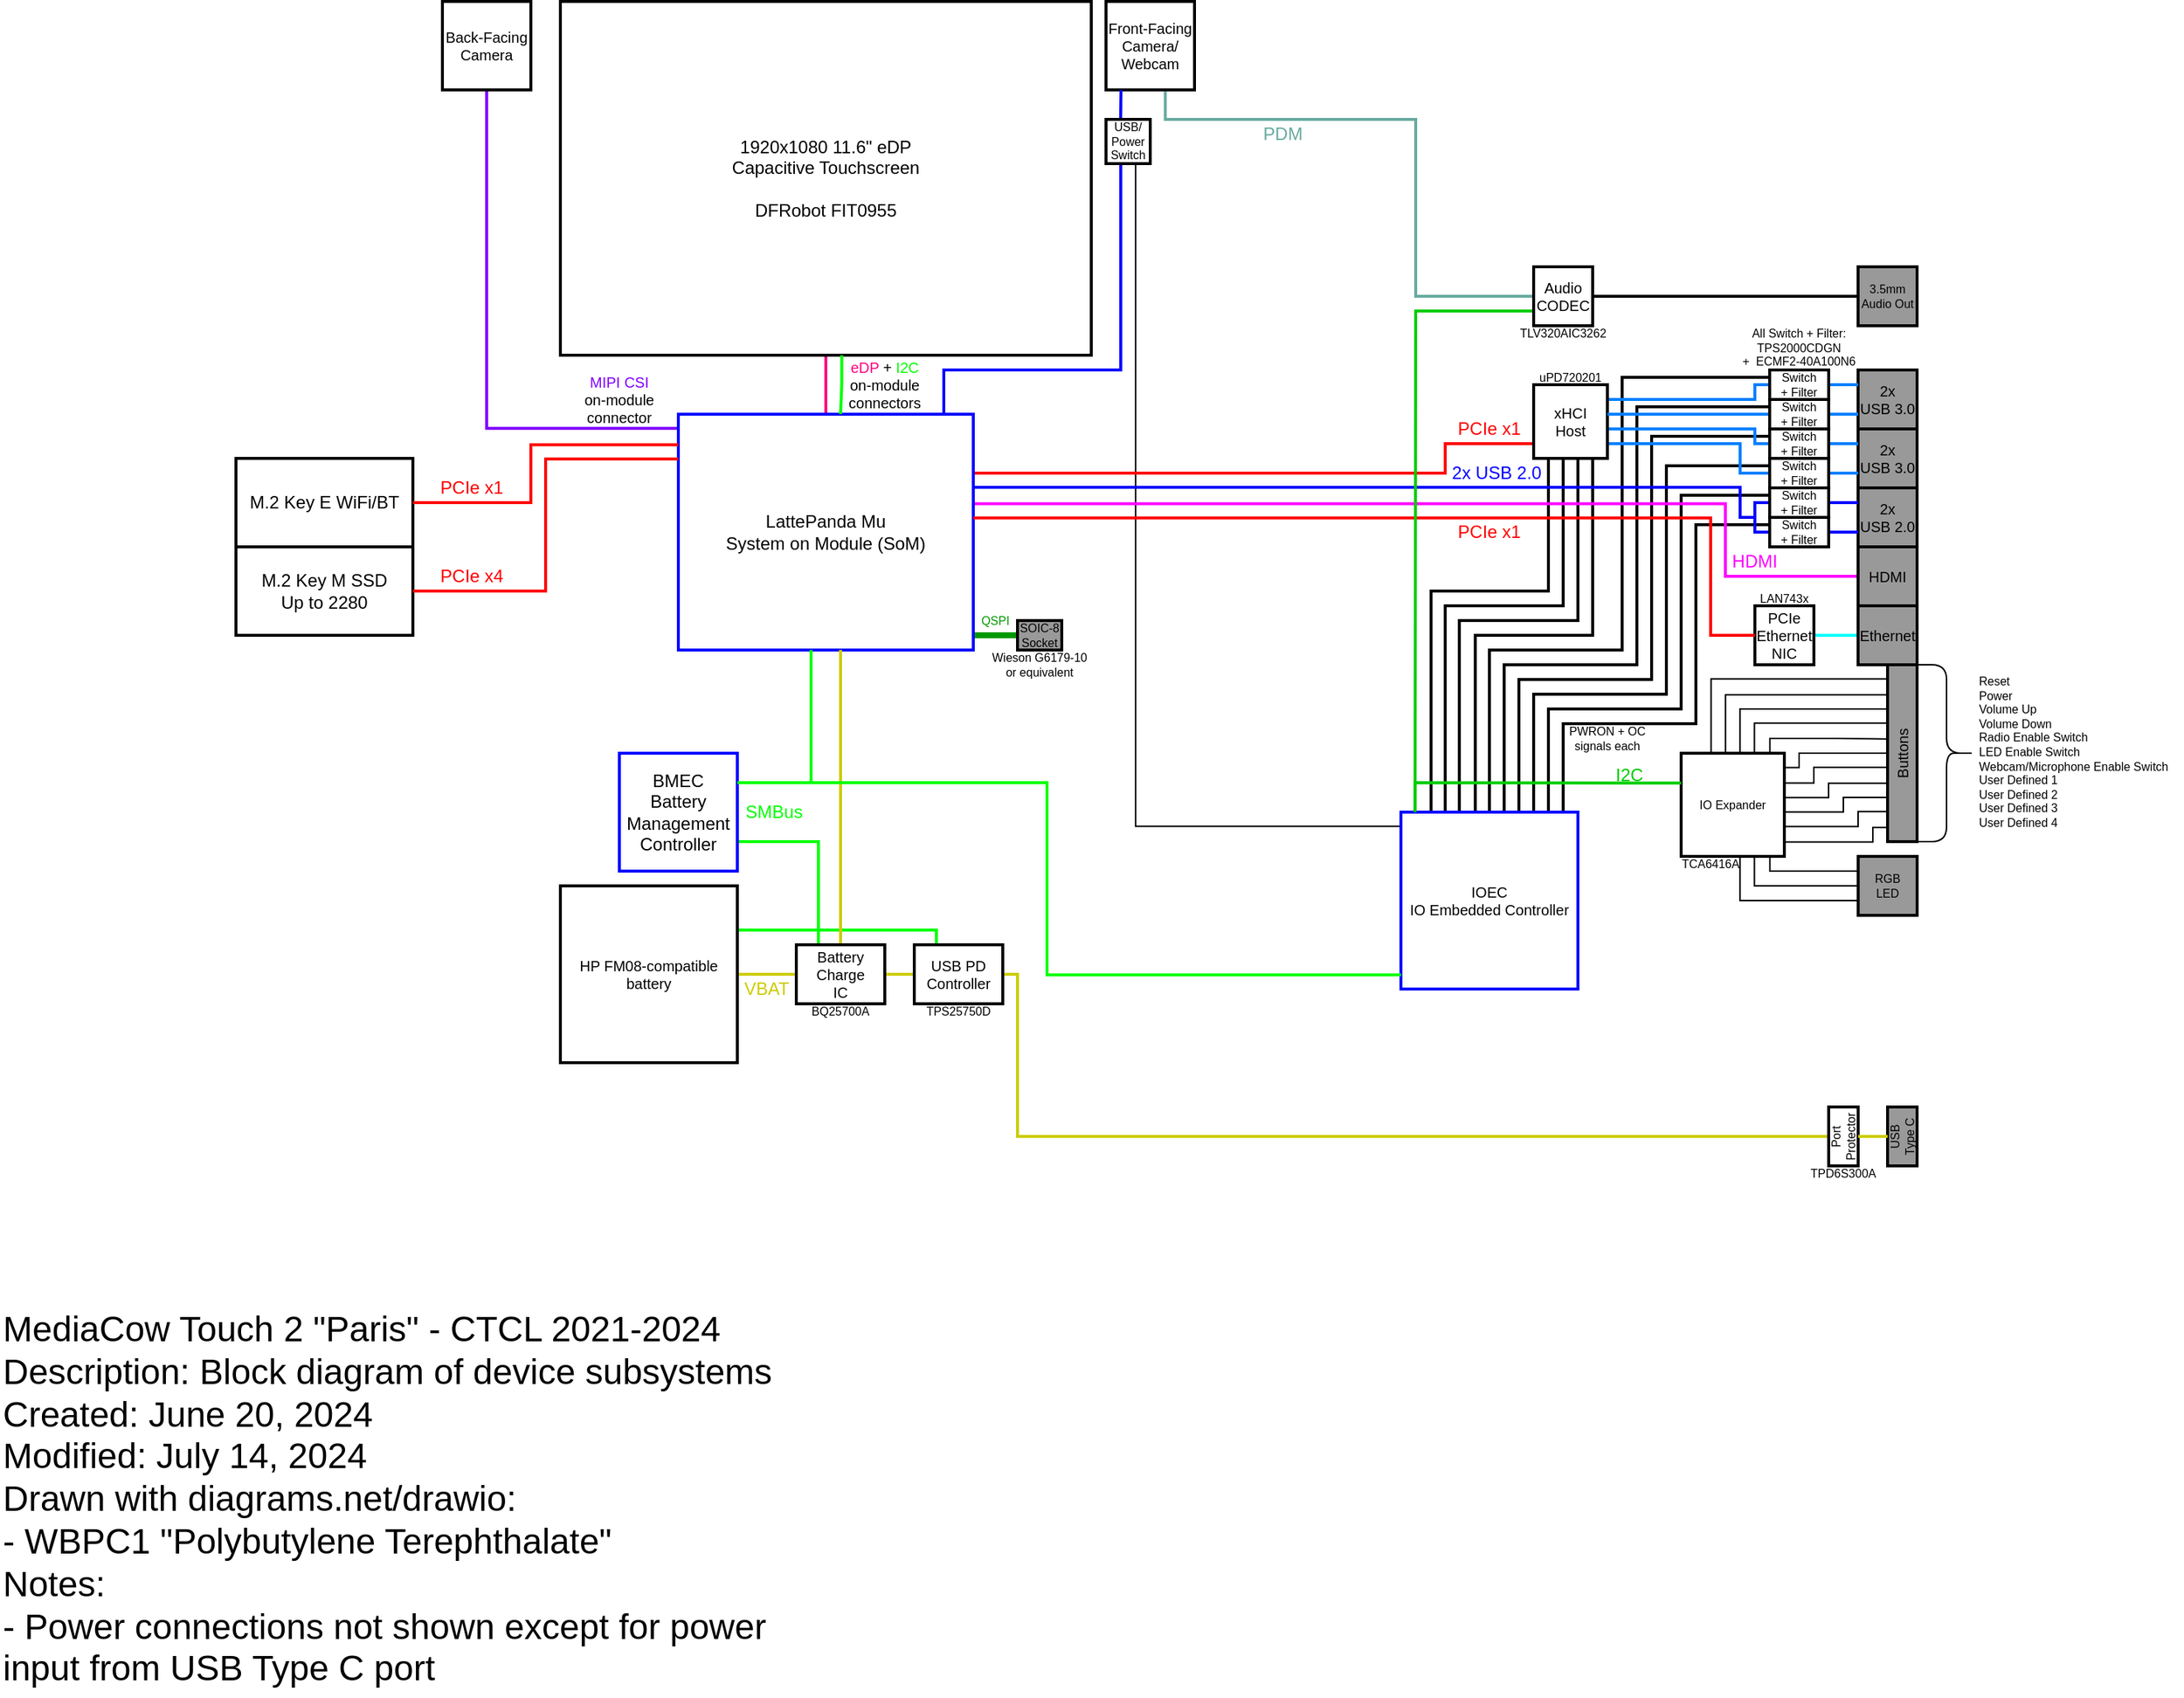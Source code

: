 <mxfile version="24.6.4" type="device">
  <diagram name="Page-1" id="_52FcOgEGnPiSp6zgUy1">
    <mxGraphModel dx="2049" dy="1203" grid="1" gridSize="10" guides="1" tooltips="1" connect="1" arrows="0" fold="1" page="1" pageScale="1" pageWidth="1654" pageHeight="1169" math="0" shadow="0">
      <root>
        <mxCell id="0" />
        <mxCell id="1" parent="0" />
        <mxCell id="O0YiqjrHrUcpqaL-87mg-68" style="edgeStyle=orthogonalEdgeStyle;rounded=0;orthogonalLoop=1;jettySize=auto;html=1;exitX=0.67;exitY=1;exitDx=0;exitDy=0;entryX=0;entryY=0.08;entryDx=0;entryDy=0;entryPerimeter=0;strokeWidth=1;endArrow=none;endFill=0;exitPerimeter=0;" parent="1" source="qCC53J8WeRlyu8_lVZd8-123" target="qCC53J8WeRlyu8_lVZd8-1" edge="1">
          <mxGeometry relative="1" as="geometry">
            <mxPoint x="880" y="530" as="targetPoint" />
            <Array as="points">
              <mxPoint x="770" y="570" />
            </Array>
          </mxGeometry>
        </mxCell>
        <mxCell id="qCC53J8WeRlyu8_lVZd8-100" style="edgeStyle=orthogonalEdgeStyle;rounded=0;orthogonalLoop=1;jettySize=auto;html=1;exitX=0;exitY=0.5;exitDx=0;exitDy=0;exitPerimeter=0;entryX=1;entryY=0.94;entryDx=0;entryDy=0;entryPerimeter=0;strokeColor=#009900;fontColor=#5AA9E6;fillColor=#FFE45E;strokeWidth=4;endArrow=none;endFill=0;" parent="1" source="qCC53J8WeRlyu8_lVZd8-98" target="ZBqfu0O2WaxuwT3IXtq2-2" edge="1">
          <mxGeometry relative="1" as="geometry" />
        </mxCell>
        <mxCell id="qCC53J8WeRlyu8_lVZd8-50" style="edgeStyle=orthogonalEdgeStyle;rounded=0;orthogonalLoop=1;jettySize=auto;html=1;exitX=0.42;exitY=0;exitDx=0;exitDy=0;exitPerimeter=0;strokeWidth=2;endArrow=none;endFill=0;entryX=0.8;entryY=1;entryDx=0;entryDy=0;entryPerimeter=0;" parent="1" source="qCC53J8WeRlyu8_lVZd8-1" target="nyTxFrwXQeLfpjwzNf0D-9" edge="1">
          <mxGeometry relative="1" as="geometry">
            <Array as="points">
              <mxPoint x="1000" y="440" />
              <mxPoint x="1080" y="440" />
            </Array>
            <mxPoint x="1060" y="340" as="targetPoint" />
          </mxGeometry>
        </mxCell>
        <mxCell id="qCC53J8WeRlyu8_lVZd8-51" style="edgeStyle=orthogonalEdgeStyle;rounded=0;orthogonalLoop=1;jettySize=auto;html=1;entryX=0.33;entryY=0;entryDx=0;entryDy=0;entryPerimeter=0;strokeWidth=2;endArrow=none;endFill=0;exitX=0.6;exitY=1;exitDx=0;exitDy=0;exitPerimeter=0;" parent="1" source="nyTxFrwXQeLfpjwzNf0D-9" target="qCC53J8WeRlyu8_lVZd8-1" edge="1">
          <mxGeometry relative="1" as="geometry">
            <Array as="points">
              <mxPoint x="1070" y="430" />
              <mxPoint x="990" y="430" />
            </Array>
            <mxPoint x="1030" y="340" as="sourcePoint" />
          </mxGeometry>
        </mxCell>
        <mxCell id="qCC53J8WeRlyu8_lVZd8-52" style="edgeStyle=orthogonalEdgeStyle;rounded=0;orthogonalLoop=1;jettySize=auto;html=1;exitX=0.25;exitY=0;exitDx=0;exitDy=0;exitPerimeter=0;strokeWidth=2;endArrow=none;endFill=0;entryX=0.4;entryY=1;entryDx=0;entryDy=0;entryPerimeter=0;" parent="1" source="qCC53J8WeRlyu8_lVZd8-1" target="nyTxFrwXQeLfpjwzNf0D-9" edge="1">
          <mxGeometry relative="1" as="geometry">
            <Array as="points">
              <mxPoint x="980" y="420" />
              <mxPoint x="1060" y="420" />
            </Array>
            <mxPoint x="1010" y="340" as="targetPoint" />
          </mxGeometry>
        </mxCell>
        <mxCell id="qCC53J8WeRlyu8_lVZd8-53" style="edgeStyle=orthogonalEdgeStyle;rounded=0;orthogonalLoop=1;jettySize=auto;html=1;entryX=0.17;entryY=0;entryDx=0;entryDy=0;entryPerimeter=0;strokeWidth=2;endArrow=none;endFill=0;exitX=0.2;exitY=1;exitDx=0;exitDy=0;exitPerimeter=0;" parent="1" source="nyTxFrwXQeLfpjwzNf0D-9" target="qCC53J8WeRlyu8_lVZd8-1" edge="1">
          <mxGeometry relative="1" as="geometry">
            <Array as="points">
              <mxPoint x="1050" y="410" />
              <mxPoint x="970" y="410" />
            </Array>
            <mxPoint x="980" y="340" as="sourcePoint" />
          </mxGeometry>
        </mxCell>
        <mxCell id="qCC53J8WeRlyu8_lVZd8-33" style="edgeStyle=orthogonalEdgeStyle;rounded=0;orthogonalLoop=1;jettySize=auto;html=1;exitX=0;exitY=0.25;exitDx=0;exitDy=0;entryX=0.5;entryY=0;entryDx=0;entryDy=0;entryPerimeter=0;strokeWidth=2;endArrow=none;endFill=0;" parent="1" source="qCC53J8WeRlyu8_lVZd8-13" target="qCC53J8WeRlyu8_lVZd8-1" edge="1">
          <mxGeometry relative="1" as="geometry">
            <mxPoint x="1080" y="490" as="targetPoint" />
            <Array as="points">
              <mxPoint x="1100" y="265" />
              <mxPoint x="1100" y="450" />
              <mxPoint x="1010" y="450" />
            </Array>
          </mxGeometry>
        </mxCell>
        <mxCell id="qCC53J8WeRlyu8_lVZd8-44" style="edgeStyle=orthogonalEdgeStyle;rounded=0;orthogonalLoop=1;jettySize=auto;html=1;exitX=0;exitY=0.25;exitDx=0;exitDy=0;entryX=0.58;entryY=0;entryDx=0;entryDy=0;entryPerimeter=0;strokeWidth=2;endArrow=none;endFill=0;" parent="1" source="qCC53J8WeRlyu8_lVZd8-65" target="qCC53J8WeRlyu8_lVZd8-1" edge="1">
          <mxGeometry relative="1" as="geometry">
            <mxPoint x="1190.03" y="285" as="sourcePoint" />
            <Array as="points">
              <mxPoint x="1110" y="285" />
              <mxPoint x="1110" y="460" />
              <mxPoint x="1020" y="460" />
              <mxPoint x="1020" y="560" />
            </Array>
          </mxGeometry>
        </mxCell>
        <mxCell id="qCC53J8WeRlyu8_lVZd8-45" style="edgeStyle=orthogonalEdgeStyle;rounded=0;orthogonalLoop=1;jettySize=auto;html=1;exitX=0;exitY=0.25;exitDx=0;exitDy=0;entryX=0.67;entryY=0;entryDx=0;entryDy=0;entryPerimeter=0;strokeWidth=2;endArrow=none;endFill=0;" parent="1" source="qCC53J8WeRlyu8_lVZd8-66" target="qCC53J8WeRlyu8_lVZd8-1" edge="1">
          <mxGeometry relative="1" as="geometry">
            <mxPoint x="1190.03" y="305" as="sourcePoint" />
            <Array as="points">
              <mxPoint x="1120" y="305" />
              <mxPoint x="1120" y="470" />
              <mxPoint x="1030" y="470" />
              <mxPoint x="1030" y="560" />
            </Array>
          </mxGeometry>
        </mxCell>
        <mxCell id="qCC53J8WeRlyu8_lVZd8-46" style="edgeStyle=orthogonalEdgeStyle;rounded=0;orthogonalLoop=1;jettySize=auto;html=1;exitX=0;exitY=0.25;exitDx=0;exitDy=0;strokeWidth=2;endArrow=none;endFill=0;entryX=0.75;entryY=0;entryDx=0;entryDy=0;entryPerimeter=0;" parent="1" source="qCC53J8WeRlyu8_lVZd8-67" target="qCC53J8WeRlyu8_lVZd8-1" edge="1">
          <mxGeometry relative="1" as="geometry">
            <mxPoint x="1190.03" y="325" as="sourcePoint" />
            <mxPoint x="1030" y="560" as="targetPoint" />
            <Array as="points">
              <mxPoint x="1130" y="325" />
              <mxPoint x="1130" y="480" />
              <mxPoint x="1040" y="480" />
            </Array>
          </mxGeometry>
        </mxCell>
        <mxCell id="qCC53J8WeRlyu8_lVZd8-47" style="edgeStyle=orthogonalEdgeStyle;rounded=0;orthogonalLoop=1;jettySize=auto;html=1;exitX=0;exitY=0.25;exitDx=0;exitDy=0;entryX=0.83;entryY=0;entryDx=0;entryDy=0;entryPerimeter=0;strokeWidth=2;endArrow=none;endFill=0;" parent="1" source="qCC53J8WeRlyu8_lVZd8-68" target="qCC53J8WeRlyu8_lVZd8-1" edge="1">
          <mxGeometry relative="1" as="geometry">
            <mxPoint x="1190.03" y="345" as="sourcePoint" />
            <Array as="points">
              <mxPoint x="1140" y="345" />
              <mxPoint x="1140" y="490" />
              <mxPoint x="1050" y="490" />
              <mxPoint x="1050" y="560" />
            </Array>
          </mxGeometry>
        </mxCell>
        <mxCell id="qCC53J8WeRlyu8_lVZd8-48" style="edgeStyle=orthogonalEdgeStyle;rounded=0;orthogonalLoop=1;jettySize=auto;html=1;exitX=0;exitY=0.25;exitDx=0;exitDy=0;entryX=0.92;entryY=0;entryDx=0;entryDy=0;entryPerimeter=0;strokeWidth=2;endArrow=none;endFill=0;" parent="1" source="qCC53J8WeRlyu8_lVZd8-69" target="qCC53J8WeRlyu8_lVZd8-1" edge="1">
          <mxGeometry relative="1" as="geometry">
            <mxPoint x="1190.03" y="365" as="sourcePoint" />
            <Array as="points">
              <mxPoint x="1150" y="365" />
              <mxPoint x="1150" y="500" />
              <mxPoint x="1060" y="500" />
              <mxPoint x="1060" y="560" />
            </Array>
          </mxGeometry>
        </mxCell>
        <mxCell id="nyTxFrwXQeLfpjwzNf0D-2" style="edgeStyle=orthogonalEdgeStyle;rounded=0;orthogonalLoop=1;jettySize=auto;html=1;exitX=0.5;exitY=0;exitDx=0;exitDy=0;strokeWidth=2;endArrow=none;endFill=0;exitPerimeter=0;strokeColor=#FF0080;" parent="1" source="ZBqfu0O2WaxuwT3IXtq2-2" target="ZBqfu0O2WaxuwT3IXtq2-3" edge="1">
          <mxGeometry relative="1" as="geometry" />
        </mxCell>
        <mxCell id="nyTxFrwXQeLfpjwzNf0D-21" style="edgeStyle=orthogonalEdgeStyle;rounded=0;orthogonalLoop=1;jettySize=auto;html=1;exitX=1;exitY=0.25;exitDx=0;exitDy=0;exitPerimeter=0;entryX=0;entryY=0.8;entryDx=0;entryDy=0;strokeWidth=2;endArrow=none;endFill=0;strokeColor=#FF0000;entryPerimeter=0;" parent="1" source="ZBqfu0O2WaxuwT3IXtq2-2" target="nyTxFrwXQeLfpjwzNf0D-9" edge="1">
          <mxGeometry relative="1" as="geometry">
            <Array as="points">
              <mxPoint x="980" y="330" />
              <mxPoint x="980" y="310" />
            </Array>
          </mxGeometry>
        </mxCell>
        <mxCell id="nyTxFrwXQeLfpjwzNf0D-22" style="edgeStyle=orthogonalEdgeStyle;rounded=0;orthogonalLoop=1;jettySize=auto;html=1;exitX=1;exitY=0.31;exitDx=0;exitDy=0;exitPerimeter=0;strokeWidth=2;endArrow=none;endFill=0;strokeColor=#0000FF;" parent="1" source="ZBqfu0O2WaxuwT3IXtq2-2" edge="1">
          <mxGeometry relative="1" as="geometry">
            <mxPoint x="1190" y="360" as="targetPoint" />
            <Array as="points">
              <mxPoint x="1180" y="340" />
              <mxPoint x="1180" y="360" />
            </Array>
          </mxGeometry>
        </mxCell>
        <mxCell id="nyTxFrwXQeLfpjwzNf0D-23" style="edgeStyle=orthogonalEdgeStyle;rounded=0;orthogonalLoop=1;jettySize=auto;html=1;strokeWidth=2;endArrow=none;endFill=0;entryX=0;entryY=0.5;entryDx=0;entryDy=0;strokeColor=#FF00FF;exitX=1;exitY=0.38;exitDx=0;exitDy=0;exitPerimeter=0;" parent="1" source="ZBqfu0O2WaxuwT3IXtq2-2" target="nyTxFrwXQeLfpjwzNf0D-5" edge="1">
          <mxGeometry relative="1" as="geometry">
            <Array as="points">
              <mxPoint x="1170" y="351" />
              <mxPoint x="1170" y="400" />
            </Array>
            <mxPoint x="670" y="350" as="sourcePoint" />
            <mxPoint x="1080" y="390" as="targetPoint" />
          </mxGeometry>
        </mxCell>
        <mxCell id="nyTxFrwXQeLfpjwzNf0D-36" style="edgeStyle=orthogonalEdgeStyle;rounded=0;orthogonalLoop=1;jettySize=auto;html=1;exitX=0;exitY=0.06;exitDx=0;exitDy=0;exitPerimeter=0;entryX=0.5;entryY=1;entryDx=0;entryDy=0;endArrow=none;endFill=0;strokeWidth=2;strokeColor=#7F00FF;" parent="1" source="ZBqfu0O2WaxuwT3IXtq2-2" target="nyTxFrwXQeLfpjwzNf0D-34" edge="1">
          <mxGeometry relative="1" as="geometry" />
        </mxCell>
        <mxCell id="qCC53J8WeRlyu8_lVZd8-3" style="edgeStyle=orthogonalEdgeStyle;rounded=0;orthogonalLoop=1;jettySize=auto;html=1;exitX=0.9;exitY=0;exitDx=0;exitDy=0;exitPerimeter=0;entryX=0.33;entryY=1;entryDx=0;entryDy=0;strokeWidth=2;endArrow=none;endFill=0;entryPerimeter=0;strokeColor=#0000FF;" parent="1" source="ZBqfu0O2WaxuwT3IXtq2-2" target="qCC53J8WeRlyu8_lVZd8-123" edge="1">
          <mxGeometry relative="1" as="geometry">
            <Array as="points">
              <mxPoint x="640" y="260" />
              <mxPoint x="760" y="260" />
              <mxPoint x="760" y="120" />
            </Array>
          </mxGeometry>
        </mxCell>
        <mxCell id="ZBqfu0O2WaxuwT3IXtq2-2" value="LattePanda Mu&lt;br&gt;System on Module (SoM)" style="rounded=0;whiteSpace=wrap;html=1;strokeWidth=2;points=[[0,0.06,0,0,0],[0,0.13,0,0,0],[0,0.19,0,0,0],[0,0.25,0,0,0],[0,0.31,0,0,0],[0,0.38,0,0,0],[0,0.44,0,0,0],[0,0.5,0,0,0],[0,0.56,0,0,0],[0,0.63,0,0,0],[0,0.69,0,0,0],[0,0.75,0,0,0],[0,0.81,0,0,0],[0,0.88,0,0,0],[0,0.94,0,0,0],[0.05,0,0,0,0],[0.05,1,0,0,0],[0.1,0,0,0,0],[0.1,1,0,0,0],[0.15,0,0,0,0],[0.15,1,0,0,0],[0.2,0,0,0,0],[0.2,1,0,0,0],[0.25,0,0,0,0],[0.25,1,0,0,0],[0.3,0,0,0,0],[0.3,1,0,0,0],[0.35,0,0,0,0],[0.35,1,0,0,0],[0.4,0,0,0,0],[0.4,1,0,0,0],[0.45,0,0,0,0],[0.45,1,0,0,0],[0.5,0,0,0,0],[0.5,1,0,0,0],[0.55,0,0,0,0],[0.55,1,0,0,0],[0.6,0,0,0,0],[0.6,1,0,0,0],[0.65,0,0,0,0],[0.65,1,0,0,0],[0.7,0,0,0,0],[0.7,1,0,0,0],[0.75,0,0,0,0],[0.75,1,0,0,0],[0.8,0,0,0,0],[0.8,1,0,0,0],[0.85,0,0,0,0],[0.85,1,0,0,0],[0.9,0,0,0,0],[0.9,1,0,0,0],[0.95,0,0,0,0],[0.95,1,0,0,0],[1,0.06,0,0,0],[1,0.13,0,0,0],[1,0.19,0,0,0],[1,0.25,0,0,0],[1,0.31,0,0,0],[1,0.38,0,0,0],[1,0.44,0,0,0],[1,0.5,0,0,0],[1,0.56,0,0,0],[1,0.63,0,0,0],[1,0.69,0,0,0],[1,0.75,0,0,0],[1,0.81,0,0,0],[1,0.88,0,0,0],[1,0.94,0,0,0]];strokeColor=#0000FF;" parent="1" vertex="1">
          <mxGeometry x="460" y="290" width="200" height="160" as="geometry" />
        </mxCell>
        <mxCell id="ZBqfu0O2WaxuwT3IXtq2-3" value="1920x1080 11.6&quot; eDP &lt;br&gt;Capacitive Touchscreen&lt;br&gt;&lt;br&gt;DFRobot&amp;nbsp;FIT0955" style="rounded=0;whiteSpace=wrap;html=1;align=center;verticalAlign=middle;fontFamily=Helvetica;fontSize=12;strokeWidth=2;points=[[0,0.04,0,0,0],[0,0.08,0,0,0],[0,0.13,0,0,0],[0,0.17,0,0,0],[0,0.21,0,0,0],[0,0.25,0,0,0],[0,0.29,0,0,0],[0,0.33,0,0,0],[0,0.38,0,0,0],[0,0.42,0,0,0],[0,0.46,0,0,0],[0,0.5,0,0,0],[0,0.54,0,0,0],[0,0.58,0,0,0],[0,0.63,0,0,0],[0,0.67,0,0,0],[0,0.71,0,0,0],[0,0.75,0,0,0],[0,0.79,0,0,0],[0,0.83,0,0,0],[0,0.88,0,0,0],[0,0.92,0,0,0],[0,0.96,0,0,0],[0.03,0,0,0,0],[0.03,1,0,0,0],[0.06,0,0,0,0],[0.06,1,0,0,0],[0.08,0,0,0,0],[0.08,1,0,0,0],[0.11,0,0,0,0],[0.11,1,0,0,0],[0.14,0,0,0,0],[0.14,1,0,0,0],[0.17,0,0,0,0],[0.17,1,0,0,0],[0.19,0,0,0,0],[0.19,1,0,0,0],[0.22,0,0,0,0],[0.22,1,0,0,0],[0.25,0,0,0,0],[0.25,1,0,0,0],[0.28,0,0,0,0],[0.28,1,0,0,0],[0.31,0,0,0,0],[0.31,1,0,0,0],[0.33,0,0,0,0],[0.33,1,0,0,0],[0.36,0,0,0,0],[0.36,1,0,0,0],[0.39,0,0,0,0],[0.39,1,0,0,0],[0.42,0,0,0,0],[0.42,1,0,0,0],[0.44,0,0,0,0],[0.44,1,0,0,0],[0.47,0,0,0,0],[0.47,1,0,0,0],[0.5,0,0,0,0],[0.5,1,0,0,0],[0.53,0,0,0,0],[0.53,1,0,0,0],[0.56,0,0,0,0],[0.56,1,0,0,0],[0.58,0,0,0,0],[0.58,1,0,0,0],[0.61,0,0,0,0],[0.61,1,0,0,0],[0.64,0,0,0,0],[0.64,1,0,0,0],[0.67,0,0,0,0],[0.67,1,0,0,0],[0.69,0,0,0,0],[0.69,1,0,0,0],[0.72,0,0,0,0],[0.72,1,0,0,0],[0.75,0,0,0,0],[0.75,1,0,0,0],[0.78,0,0,0,0],[0.78,1,0,0,0],[0.81,0,0,0,0],[0.81,1,0,0,0],[0.83,0,0,0,0],[0.83,1,0,0,0],[0.86,0,0,0,0],[0.86,1,0,0,0],[0.89,0,0,0,0],[0.89,1,0,0,0],[0.92,0,0,0,0],[0.92,1,0,0,0],[0.94,0,0,0,0],[0.94,1,0,0,0],[0.97,0,0,0,0],[0.97,1,0,0,0],[1,0.04,0,0,0],[1,0.08,0,0,0],[1,0.13,0,0,0],[1,0.17,0,0,0],[1,0.21,0,0,0],[1,0.25,0,0,0],[1,0.29,0,0,0],[1,0.33,0,0,0],[1,0.38,0,0,0],[1,0.42,0,0,0],[1,0.46,0,0,0],[1,0.5,0,0,0],[1,0.54,0,0,0],[1,0.58,0,0,0],[1,0.63,0,0,0],[1,0.67,0,0,0],[1,0.71,0,0,0],[1,0.75,0,0,0],[1,0.79,0,0,0],[1,0.83,0,0,0],[1,0.88,0,0,0],[1,0.92,0,0,0],[1,0.96,0,0,0]];" parent="1" vertex="1">
          <mxGeometry x="380" y="10" width="360" height="240" as="geometry" />
        </mxCell>
        <mxCell id="nyTxFrwXQeLfpjwzNf0D-1" value="MediaCow Touch 2 &quot;Paris&quot; - CTCL 2021-2024&lt;br style=&quot;font-size: 24px;&quot;&gt;Description: Block diagram of device subsystems&lt;br style=&quot;font-size: 24px;&quot;&gt;&lt;div style=&quot;font-size: 24px;&quot;&gt;Created: June 20, 2024&lt;/div&gt;&lt;div style=&quot;font-size: 24px;&quot;&gt;Modified: July 14, 2024&lt;br&gt;Drawn with diagrams.net/drawio:&lt;/div&gt;&lt;div style=&quot;font-size: 24px;&quot;&gt;- WBPC1 &quot;Polybutylene Terephthalate&quot;&lt;/div&gt;&lt;div style=&quot;font-size: 24px;&quot;&gt;Notes:&lt;br&gt;- Power connections not shown except for power input from USB Type C port&lt;/div&gt;" style="text;html=1;align=left;verticalAlign=top;whiteSpace=wrap;rounded=0;fontSize=24;" parent="1" vertex="1">
          <mxGeometry y="890" width="563.57" height="270" as="geometry" />
        </mxCell>
        <mxCell id="nyTxFrwXQeLfpjwzNf0D-3" value="&lt;font color=&quot;#ff0080&quot;&gt;eDP&lt;/font&gt; + &lt;font color=&quot;#00ff00&quot;&gt;I2C&lt;/font&gt;&lt;br style=&quot;font-size: 10px;&quot;&gt;on-module &lt;br&gt;connectors" style="text;html=1;align=center;verticalAlign=middle;whiteSpace=wrap;rounded=0;fontSize=10;" parent="1" vertex="1">
          <mxGeometry x="570" y="250" width="60" height="40" as="geometry" />
        </mxCell>
        <mxCell id="nyTxFrwXQeLfpjwzNf0D-13" style="edgeStyle=orthogonalEdgeStyle;rounded=0;orthogonalLoop=1;jettySize=auto;html=1;exitX=1;exitY=0.5;exitDx=0;exitDy=0;strokeWidth=2;endArrow=none;endFill=0;strokeColor=#00FFFF;" parent="1" source="nyTxFrwXQeLfpjwzNf0D-4" target="nyTxFrwXQeLfpjwzNf0D-12" edge="1">
          <mxGeometry relative="1" as="geometry" />
        </mxCell>
        <mxCell id="nyTxFrwXQeLfpjwzNf0D-4" value="PCIe&lt;div style=&quot;font-size: 10px;&quot;&gt;Ethernet&lt;/div&gt;&lt;div style=&quot;font-size: 10px;&quot;&gt;NIC&lt;/div&gt;" style="rounded=0;whiteSpace=wrap;html=1;strokeWidth=2;fontSize=10;" parent="1" vertex="1">
          <mxGeometry x="1190.03" y="420" width="40" height="40" as="geometry" />
        </mxCell>
        <mxCell id="nyTxFrwXQeLfpjwzNf0D-5" value="HDMI" style="rounded=0;whiteSpace=wrap;html=1;strokeWidth=2;fontSize=10;fillColor=#999999;" parent="1" vertex="1">
          <mxGeometry x="1260" y="380" width="40" height="40" as="geometry" />
        </mxCell>
        <mxCell id="nyTxFrwXQeLfpjwzNf0D-6" value="2x&lt;br&gt;USB 2.0" style="rounded=0;whiteSpace=wrap;html=1;strokeWidth=2;fontSize=10;fillColor=#999999;" parent="1" vertex="1">
          <mxGeometry x="1260" y="340" width="40" height="40" as="geometry" />
        </mxCell>
        <mxCell id="nyTxFrwXQeLfpjwzNf0D-7" value="2x&lt;br&gt;USB 3.0" style="rounded=0;whiteSpace=wrap;html=1;strokeWidth=2;fontSize=10;fillColor=#999999;" parent="1" vertex="1">
          <mxGeometry x="1260" y="300" width="40" height="40" as="geometry" />
        </mxCell>
        <mxCell id="nyTxFrwXQeLfpjwzNf0D-8" value="2x&lt;br&gt;USB 3.0" style="rounded=0;whiteSpace=wrap;html=1;strokeWidth=2;fontSize=10;fillColor=#999999;" parent="1" vertex="1">
          <mxGeometry x="1260" y="260" width="40" height="40" as="geometry" />
        </mxCell>
        <mxCell id="qCC53J8WeRlyu8_lVZd8-25" style="edgeStyle=orthogonalEdgeStyle;rounded=0;orthogonalLoop=1;jettySize=auto;html=1;entryX=0;entryY=0.5;entryDx=0;entryDy=0;endArrow=none;endFill=0;strokeWidth=2;strokeColor=#007FFF;exitX=1;exitY=0.2;exitDx=0;exitDy=0;exitPerimeter=0;" parent="1" source="nyTxFrwXQeLfpjwzNf0D-9" target="qCC53J8WeRlyu8_lVZd8-13" edge="1">
          <mxGeometry relative="1" as="geometry">
            <Array as="points">
              <mxPoint x="1190" y="280" />
              <mxPoint x="1190" y="270" />
            </Array>
            <mxPoint x="1060" y="280" as="sourcePoint" />
          </mxGeometry>
        </mxCell>
        <mxCell id="qCC53J8WeRlyu8_lVZd8-27" style="edgeStyle=orthogonalEdgeStyle;rounded=0;orthogonalLoop=1;jettySize=auto;html=1;entryX=0;entryY=0.5;entryDx=0;entryDy=0;endArrow=none;endFill=0;strokeWidth=2;strokeColor=#007FFF;exitX=1;exitY=0.6;exitDx=0;exitDy=0;exitPerimeter=0;" parent="1" source="nyTxFrwXQeLfpjwzNf0D-9" target="qCC53J8WeRlyu8_lVZd8-66" edge="1">
          <mxGeometry relative="1" as="geometry">
            <mxPoint x="1190.03" y="310" as="targetPoint" />
            <Array as="points">
              <mxPoint x="1190" y="300" />
              <mxPoint x="1190" y="310" />
            </Array>
            <mxPoint x="1060" y="300" as="sourcePoint" />
          </mxGeometry>
        </mxCell>
        <mxCell id="qCC53J8WeRlyu8_lVZd8-28" style="edgeStyle=orthogonalEdgeStyle;rounded=0;orthogonalLoop=1;jettySize=auto;html=1;entryX=0;entryY=0.5;entryDx=0;entryDy=0;endArrow=none;endFill=0;strokeWidth=2;strokeColor=#007FFF;exitX=1;exitY=0.8;exitDx=0;exitDy=0;exitPerimeter=0;" parent="1" source="nyTxFrwXQeLfpjwzNf0D-9" target="qCC53J8WeRlyu8_lVZd8-67" edge="1">
          <mxGeometry relative="1" as="geometry">
            <mxPoint x="1190.03" y="330" as="targetPoint" />
            <Array as="points">
              <mxPoint x="1180" y="310" />
              <mxPoint x="1180" y="330" />
            </Array>
            <mxPoint x="1060" y="320" as="sourcePoint" />
          </mxGeometry>
        </mxCell>
        <mxCell id="nyTxFrwXQeLfpjwzNf0D-9" value="xHCI&lt;div&gt;Host&lt;/div&gt;" style="rounded=0;whiteSpace=wrap;html=1;strokeWidth=2;fontSize=10;points=[[0,0.2,0,0,0],[0,0.4,0,0,0],[0,0.6,0,0,0],[0,0.8,0,0,0],[0.2,0,0,0,0],[0.2,1,0,0,0],[0.4,0,0,0,0],[0.4,1,0,0,0],[0.6,0,0,0,0],[0.6,1,0,0,0],[0.8,0,0,0,0],[0.8,1,0,0,0],[1,0.2,0,0,0],[1,0.4,0,0,0],[1,0.6,0,0,0],[1,0.8,0,0,0]];" parent="1" vertex="1">
          <mxGeometry x="1040" y="270" width="50" height="50" as="geometry" />
        </mxCell>
        <mxCell id="nyTxFrwXQeLfpjwzNf0D-12" value="Ethernet" style="rounded=0;whiteSpace=wrap;html=1;strokeWidth=2;fontSize=10;fillColor=#999999;" parent="1" vertex="1">
          <mxGeometry x="1260" y="420" width="40" height="40" as="geometry" />
        </mxCell>
        <mxCell id="7Sn69RZkU82Lt-cHXCPE-11" style="edgeStyle=orthogonalEdgeStyle;rounded=0;orthogonalLoop=1;jettySize=auto;html=1;exitX=0;exitY=0.5;exitDx=0;exitDy=0;entryX=1;entryY=0.5;entryDx=0;entryDy=0;strokeWidth=2;endArrow=none;endFill=0;strokeColor=#CCCC00;" parent="1" source="VgqJSu_MijaOzxQjl15j-27" target="7Sn69RZkU82Lt-cHXCPE-7" edge="1">
          <mxGeometry relative="1" as="geometry">
            <mxPoint x="710" y="670" as="sourcePoint" />
            <Array as="points">
              <mxPoint x="690" y="780" />
              <mxPoint x="690" y="670" />
            </Array>
          </mxGeometry>
        </mxCell>
        <mxCell id="nyTxFrwXQeLfpjwzNf0D-14" value="USB&lt;div style=&quot;font-size: 8px;&quot;&gt;Type&amp;nbsp;&lt;span style=&quot;background-color: initial;&quot;&gt;C&lt;/span&gt;&lt;/div&gt;" style="rounded=0;whiteSpace=wrap;html=1;strokeWidth=2;fontSize=8;horizontal=0;fillColor=#999999;" parent="1" vertex="1">
          <mxGeometry x="1280" y="760" width="20" height="40" as="geometry" />
        </mxCell>
        <mxCell id="nyTxFrwXQeLfpjwzNf0D-17" value="M.2 Key M SSD&lt;div&gt;Up to 2280&lt;/div&gt;" style="rounded=0;whiteSpace=wrap;html=1;strokeWidth=2;" parent="1" vertex="1">
          <mxGeometry x="160" y="380" width="120" height="60" as="geometry" />
        </mxCell>
        <mxCell id="nyTxFrwXQeLfpjwzNf0D-18" value="M.2 Key E WiFi/BT" style="rounded=0;whiteSpace=wrap;html=1;strokeWidth=2;" parent="1" vertex="1">
          <mxGeometry x="160" y="320" width="120" height="60" as="geometry" />
        </mxCell>
        <mxCell id="nyTxFrwXQeLfpjwzNf0D-24" style="edgeStyle=orthogonalEdgeStyle;rounded=0;orthogonalLoop=1;jettySize=auto;html=1;exitX=1;exitY=0.44;exitDx=0;exitDy=0;exitPerimeter=0;entryX=0;entryY=0.5;entryDx=0;entryDy=0;strokeWidth=2;endArrow=none;endFill=0;strokeColor=#FF0000;" parent="1" source="ZBqfu0O2WaxuwT3IXtq2-2" target="nyTxFrwXQeLfpjwzNf0D-4" edge="1">
          <mxGeometry relative="1" as="geometry">
            <Array as="points">
              <mxPoint x="1160" y="360" />
              <mxPoint x="1160" y="440" />
            </Array>
          </mxGeometry>
        </mxCell>
        <mxCell id="nyTxFrwXQeLfpjwzNf0D-25" value="2x USB 2.0" style="text;html=1;align=center;verticalAlign=middle;whiteSpace=wrap;rounded=0;strokeColor=none;fontColor=#0000FF;" parent="1" vertex="1">
          <mxGeometry x="980" y="320" width="70" height="20" as="geometry" />
        </mxCell>
        <mxCell id="nyTxFrwXQeLfpjwzNf0D-29" value="HDMI" style="text;html=1;align=center;verticalAlign=middle;whiteSpace=wrap;rounded=0;fontColor=#FF00FF;" parent="1" vertex="1">
          <mxGeometry x="1170" y="380" width="40" height="20" as="geometry" />
        </mxCell>
        <mxCell id="nyTxFrwXQeLfpjwzNf0D-30" value="PCIe x1" style="text;html=1;align=center;verticalAlign=middle;whiteSpace=wrap;rounded=0;fontColor=#FF0000;" parent="1" vertex="1">
          <mxGeometry x="985" y="360" width="50" height="20" as="geometry" />
        </mxCell>
        <mxCell id="nyTxFrwXQeLfpjwzNf0D-31" value="PCIe x1" style="text;html=1;align=center;verticalAlign=middle;whiteSpace=wrap;rounded=0;fontColor=#FF0000;" parent="1" vertex="1">
          <mxGeometry x="980" y="290" width="60" height="20" as="geometry" />
        </mxCell>
        <mxCell id="nyTxFrwXQeLfpjwzNf0D-32" value="PCIe x1" style="text;html=1;align=center;verticalAlign=middle;whiteSpace=wrap;rounded=0;fontColor=#FF0000;" parent="1" vertex="1">
          <mxGeometry x="290" y="330" width="60" height="20" as="geometry" />
        </mxCell>
        <mxCell id="nyTxFrwXQeLfpjwzNf0D-33" value="PCIe x4" style="text;html=1;align=center;verticalAlign=middle;whiteSpace=wrap;rounded=0;fontColor=#FF0000;" parent="1" vertex="1">
          <mxGeometry x="290" y="390" width="60" height="20" as="geometry" />
        </mxCell>
        <mxCell id="nyTxFrwXQeLfpjwzNf0D-34" value="Back-Facing Camera" style="rounded=0;whiteSpace=wrap;html=1;fontSize=10;strokeWidth=2;" parent="1" vertex="1">
          <mxGeometry x="300" y="10" width="60" height="60" as="geometry" />
        </mxCell>
        <mxCell id="VgqJSu_MijaOzxQjl15j-14" style="edgeStyle=orthogonalEdgeStyle;rounded=0;orthogonalLoop=1;jettySize=auto;html=1;exitX=0.67;exitY=1;exitDx=0;exitDy=0;exitPerimeter=0;entryX=0;entryY=0.5;entryDx=0;entryDy=0;strokeWidth=2;endArrow=none;endFill=0;strokeColor=#67AB9F;fontColor=none;noLabel=1;" parent="1" source="nyTxFrwXQeLfpjwzNf0D-35" target="VgqJSu_MijaOzxQjl15j-11" edge="1">
          <mxGeometry relative="1" as="geometry">
            <Array as="points">
              <mxPoint x="790" y="90" />
              <mxPoint x="960" y="90" />
              <mxPoint x="960" y="210" />
            </Array>
          </mxGeometry>
        </mxCell>
        <mxCell id="nyTxFrwXQeLfpjwzNf0D-35" value="Front-Facing Camera/&lt;br&gt;&lt;span style=&quot;background-color: initial;&quot;&gt;Webcam&lt;/span&gt;" style="rounded=0;whiteSpace=wrap;html=1;fontSize=10;strokeWidth=2;points=[[0,0.17,0,0,0],[0,0.33,0,0,0],[0,0.5,0,0,0],[0,0.67,0,0,0],[0,0.83,0,0,0],[0.17,0,0,0,0],[0.17,1,0,0,0],[0.33,0,0,0,0],[0.33,1,0,0,0],[0.5,0,0,0,0],[0.5,1,0,0,0],[0.67,0,0,0,0],[0.67,1,0,0,0],[0.83,0,0,0,0],[0.83,1,0,0,0],[1,0.17,0,0,0],[1,0.33,0,0,0],[1,0.5,0,0,0],[1,0.67,0,0,0],[1,0.83,0,0,0]];" parent="1" vertex="1">
          <mxGeometry x="750" y="10" width="60" height="60" as="geometry" />
        </mxCell>
        <mxCell id="nyTxFrwXQeLfpjwzNf0D-40" value="&lt;font color=&quot;#7f00ff&quot;&gt;MIPI CSI&lt;/font&gt;&lt;br style=&quot;font-size: 10px;&quot;&gt;on-module &lt;br&gt;connector" style="text;html=1;align=center;verticalAlign=middle;whiteSpace=wrap;rounded=0;fontSize=10;" parent="1" vertex="1">
          <mxGeometry x="390.0" y="260" width="60" height="40" as="geometry" />
        </mxCell>
        <mxCell id="7Sn69RZkU82Lt-cHXCPE-36" style="edgeStyle=orthogonalEdgeStyle;rounded=0;orthogonalLoop=1;jettySize=auto;html=1;exitX=1;exitY=0.5;exitDx=0;exitDy=0;entryX=0;entryY=0.5;entryDx=0;entryDy=0;strokeWidth=2;endArrow=none;endFill=0;strokeColor=#CCCC00;" parent="1" source="7Sn69RZkU82Lt-cHXCPE-3" target="7Sn69RZkU82Lt-cHXCPE-7" edge="1">
          <mxGeometry relative="1" as="geometry" />
        </mxCell>
        <mxCell id="7Sn69RZkU82Lt-cHXCPE-51" style="edgeStyle=orthogonalEdgeStyle;rounded=0;orthogonalLoop=1;jettySize=auto;html=1;exitX=0.25;exitY=0;exitDx=0;exitDy=0;entryX=1;entryY=0.25;entryDx=0;entryDy=0;strokeColor=#00FF00;strokeWidth=2;endArrow=none;endFill=0;" parent="1" source="7Sn69RZkU82Lt-cHXCPE-3" target="7Sn69RZkU82Lt-cHXCPE-5" edge="1">
          <mxGeometry relative="1" as="geometry">
            <Array as="points">
              <mxPoint x="555" y="640" />
            </Array>
          </mxGeometry>
        </mxCell>
        <mxCell id="7Sn69RZkU82Lt-cHXCPE-52" style="edgeStyle=orthogonalEdgeStyle;rounded=0;orthogonalLoop=1;jettySize=auto;html=1;exitX=0.25;exitY=0;exitDx=0;exitDy=0;entryX=0.25;entryY=0;entryDx=0;entryDy=0;strokeColor=#00FF00;strokeWidth=2;endArrow=none;endFill=0;" parent="1" source="7Sn69RZkU82Lt-cHXCPE-3" target="7Sn69RZkU82Lt-cHXCPE-7" edge="1">
          <mxGeometry relative="1" as="geometry">
            <Array as="points">
              <mxPoint x="555" y="640" />
              <mxPoint x="635" y="640" />
            </Array>
          </mxGeometry>
        </mxCell>
        <mxCell id="7Sn69RZkU82Lt-cHXCPE-4" style="edgeStyle=orthogonalEdgeStyle;rounded=0;orthogonalLoop=1;jettySize=auto;html=1;exitX=0;exitY=0.5;exitDx=0;exitDy=0;entryX=1;entryY=0.5;entryDx=0;entryDy=0;strokeWidth=2;endArrow=none;endFill=0;strokeColor=#CCCC00;" parent="1" source="7Sn69RZkU82Lt-cHXCPE-3" target="7Sn69RZkU82Lt-cHXCPE-5" edge="1">
          <mxGeometry relative="1" as="geometry">
            <mxPoint x="577" y="720" as="targetPoint" />
          </mxGeometry>
        </mxCell>
        <mxCell id="7Sn69RZkU82Lt-cHXCPE-5" value="HP FM08-compatible battery" style="rounded=0;whiteSpace=wrap;html=1;strokeWidth=2;fontSize=10;" parent="1" vertex="1">
          <mxGeometry x="380" y="610" width="120" height="120" as="geometry" />
        </mxCell>
        <mxCell id="7Sn69RZkU82Lt-cHXCPE-6" value="VBAT" style="text;html=1;align=center;verticalAlign=middle;whiteSpace=wrap;rounded=0;fontColor=#CCCC00;" parent="1" vertex="1">
          <mxGeometry x="500" y="670" width="40" height="20" as="geometry" />
        </mxCell>
        <mxCell id="7Sn69RZkU82Lt-cHXCPE-7" value="USB PD&lt;div&gt;Controller&lt;/div&gt;" style="rounded=0;whiteSpace=wrap;html=1;strokeWidth=2;fontSize=10;" parent="1" vertex="1">
          <mxGeometry x="620" y="650" width="60" height="40" as="geometry" />
        </mxCell>
        <mxCell id="7Sn69RZkU82Lt-cHXCPE-8" value="TPS25750D" style="text;html=1;align=center;verticalAlign=middle;whiteSpace=wrap;rounded=0;fontSize=8;" parent="1" vertex="1">
          <mxGeometry x="620" y="690" width="60" height="10" as="geometry" />
        </mxCell>
        <mxCell id="7Sn69RZkU82Lt-cHXCPE-9" value="BQ25700A" style="text;html=1;align=center;verticalAlign=middle;whiteSpace=wrap;rounded=0;fontSize=8;" parent="1" vertex="1">
          <mxGeometry x="545" y="690" width="50" height="10" as="geometry" />
        </mxCell>
        <mxCell id="7Sn69RZkU82Lt-cHXCPE-50" style="edgeStyle=orthogonalEdgeStyle;rounded=0;orthogonalLoop=1;jettySize=auto;html=1;exitX=1;exitY=0.75;exitDx=0;exitDy=0;exitPerimeter=0;entryX=0.25;entryY=0;entryDx=0;entryDy=0;strokeColor=#00FF00;strokeWidth=2;endArrow=none;endFill=0;" parent="1" source="7Sn69RZkU82Lt-cHXCPE-12" target="7Sn69RZkU82Lt-cHXCPE-3" edge="1">
          <mxGeometry relative="1" as="geometry">
            <Array as="points">
              <mxPoint x="555" y="580" />
            </Array>
          </mxGeometry>
        </mxCell>
        <mxCell id="7Sn69RZkU82Lt-cHXCPE-12" value="BMEC&lt;br&gt;Battery Management Controller" style="rounded=0;whiteSpace=wrap;html=1;strokeWidth=2;points=[[0,0.13,0,0,0],[0,0.25,0,0,0],[0,0.38,0,0,0],[0,0.5,0,0,0],[0,0.63,0,0,0],[0,0.75,0,0,0],[0,0.88,0,0,0],[0.13,0,0,0,0],[0.13,1,0,0,0],[0.25,0,0,0,0],[0.25,1,0,0,0],[0.38,0,0,0,0],[0.38,1,0,0,0],[0.5,0,0,0,0],[0.5,1,0,0,0],[0.63,0,0,0,0],[0.63,1,0,0,0],[0.75,0,0,0,0],[0.75,1,0,0,0],[0.88,0,0,0,0],[0.88,1,0,0,0],[1,0.13,0,0,0],[1,0.25,0,0,0],[1,0.38,0,0,0],[1,0.5,0,0,0],[1,0.63,0,0,0],[1,0.75,0,0,0],[1,0.88,0,0,0]];strokeColor=#0000FF;" parent="1" vertex="1">
          <mxGeometry x="420" y="520" width="80" height="80" as="geometry" />
        </mxCell>
        <mxCell id="7Sn69RZkU82Lt-cHXCPE-32" value="SMBus" style="text;html=1;align=center;verticalAlign=middle;whiteSpace=wrap;rounded=0;fontColor=#00FF00;" parent="1" vertex="1">
          <mxGeometry x="500" y="550" width="50" height="20" as="geometry" />
        </mxCell>
        <mxCell id="7Sn69RZkU82Lt-cHXCPE-35" style="edgeStyle=orthogonalEdgeStyle;rounded=0;orthogonalLoop=1;jettySize=auto;html=1;exitX=0.5;exitY=0;exitDx=0;exitDy=0;entryX=0.55;entryY=1;entryDx=0;entryDy=0;entryPerimeter=0;strokeWidth=2;endArrow=none;endFill=0;strokeColor=#CCCC00;" parent="1" source="7Sn69RZkU82Lt-cHXCPE-3" target="ZBqfu0O2WaxuwT3IXtq2-2" edge="1">
          <mxGeometry relative="1" as="geometry" />
        </mxCell>
        <mxCell id="7Sn69RZkU82Lt-cHXCPE-54" style="edgeStyle=orthogonalEdgeStyle;rounded=0;orthogonalLoop=1;jettySize=auto;html=1;entryX=0.45;entryY=1;entryDx=0;entryDy=0;entryPerimeter=0;endArrow=none;endFill=0;strokeColor=#00FF00;strokeWidth=2;exitX=1;exitY=0.25;exitDx=0;exitDy=0;exitPerimeter=0;" parent="1" source="7Sn69RZkU82Lt-cHXCPE-12" target="ZBqfu0O2WaxuwT3IXtq2-2" edge="1">
          <mxGeometry relative="1" as="geometry">
            <Array as="points">
              <mxPoint x="550" y="540" />
            </Array>
            <mxPoint x="520" y="530" as="sourcePoint" />
          </mxGeometry>
        </mxCell>
        <mxCell id="VgqJSu_MijaOzxQjl15j-17" style="edgeStyle=orthogonalEdgeStyle;rounded=0;orthogonalLoop=1;jettySize=auto;html=1;exitX=0.08;exitY=0;exitDx=0;exitDy=0;exitPerimeter=0;entryX=0;entryY=0.75;entryDx=0;entryDy=0;endArrow=none;endFill=0;strokeColor=#00CC00;strokeWidth=2;" parent="1" source="qCC53J8WeRlyu8_lVZd8-1" target="VgqJSu_MijaOzxQjl15j-11" edge="1">
          <mxGeometry relative="1" as="geometry">
            <Array as="points">
              <mxPoint x="960" y="540" />
              <mxPoint x="960" y="190" />
            </Array>
          </mxGeometry>
        </mxCell>
        <mxCell id="qCC53J8WeRlyu8_lVZd8-1" value="IOEC&lt;br style=&quot;font-size: 10px;&quot;&gt;IO Embedded Controller" style="rounded=0;whiteSpace=wrap;html=1;strokeWidth=2;points=[[0,0.08,0,0,0],[0,0.17,0,0,0],[0,0.25,0,0,0],[0,0.33,0,0,0],[0,0.42,0,0,0],[0,0.5,0,0,0],[0,0.58,0,0,0],[0,0.67,0,0,0],[0,0.75,0,0,0],[0,0.83,0,0,0],[0,0.92,0,0,0],[0.08,0,0,0,0],[0.08,1,0,0,0],[0.17,0,0,0,0],[0.17,1,0,0,0],[0.25,0,0,0,0],[0.25,1,0,0,0],[0.33,0,0,0,0],[0.33,1,0,0,0],[0.42,0,0,0,0],[0.42,1,0,0,0],[0.5,0,0,0,0],[0.5,1,0,0,0],[0.58,0,0,0,0],[0.58,1,0,0,0],[0.67,0,0,0,0],[0.67,1,0,0,0],[0.75,0,0,0,0],[0.75,1,0,0,0],[0.83,0,0,0,0],[0.83,1,0,0,0],[0.92,0,0,0,0],[0.92,1,0,0,0],[1,0.08,0,0,0],[1,0.17,0,0,0],[1,0.25,0,0,0],[1,0.33,0,0,0],[1,0.42,0,0,0],[1,0.5,0,0,0],[1,0.58,0,0,0],[1,0.67,0,0,0],[1,0.75,0,0,0],[1,0.83,0,0,0],[1,0.92,0,0,0]];strokeColor=#0000FF;fontSize=10;" parent="1" vertex="1">
          <mxGeometry x="950" y="560" width="120" height="120" as="geometry" />
        </mxCell>
        <mxCell id="qCC53J8WeRlyu8_lVZd8-2" value="uPD720201" style="text;html=1;align=center;verticalAlign=middle;whiteSpace=wrap;rounded=0;fontSize=8;" parent="1" vertex="1">
          <mxGeometry x="1045" y="260" width="40" height="10" as="geometry" />
        </mxCell>
        <mxCell id="qCC53J8WeRlyu8_lVZd8-4" value="LAN743x" style="text;html=1;align=center;verticalAlign=middle;whiteSpace=wrap;rounded=0;fontSize=8;" parent="1" vertex="1">
          <mxGeometry x="1190.03" y="410" width="40" height="10" as="geometry" />
        </mxCell>
        <mxCell id="qCC53J8WeRlyu8_lVZd8-21" style="edgeStyle=orthogonalEdgeStyle;rounded=0;orthogonalLoop=1;jettySize=auto;html=1;exitX=1;exitY=0.5;exitDx=0;exitDy=0;entryX=0;entryY=0.75;entryDx=0;entryDy=0;strokeColor=#007FFF;strokeWidth=2;endArrow=none;endFill=0;" parent="1" source="qCC53J8WeRlyu8_lVZd8-67" target="nyTxFrwXQeLfpjwzNf0D-7" edge="1">
          <mxGeometry relative="1" as="geometry">
            <mxPoint x="1230.03" y="330" as="sourcePoint" />
          </mxGeometry>
        </mxCell>
        <mxCell id="qCC53J8WeRlyu8_lVZd8-22" style="edgeStyle=orthogonalEdgeStyle;rounded=0;orthogonalLoop=1;jettySize=auto;html=1;exitX=1;exitY=0.5;exitDx=0;exitDy=0;entryX=0;entryY=0.25;entryDx=0;entryDy=0;strokeColor=#007FFF;strokeWidth=2;endArrow=none;endFill=0;" parent="1" source="qCC53J8WeRlyu8_lVZd8-66" target="nyTxFrwXQeLfpjwzNf0D-7" edge="1">
          <mxGeometry relative="1" as="geometry">
            <mxPoint x="1230.03" y="310" as="sourcePoint" />
          </mxGeometry>
        </mxCell>
        <mxCell id="qCC53J8WeRlyu8_lVZd8-23" style="edgeStyle=orthogonalEdgeStyle;rounded=0;orthogonalLoop=1;jettySize=auto;html=1;exitX=1;exitY=0.5;exitDx=0;exitDy=0;entryX=0;entryY=0.75;entryDx=0;entryDy=0;strokeColor=#007FFF;strokeWidth=2;endArrow=none;endFill=0;" parent="1" source="qCC53J8WeRlyu8_lVZd8-65" target="nyTxFrwXQeLfpjwzNf0D-8" edge="1">
          <mxGeometry relative="1" as="geometry">
            <mxPoint x="1230.03" y="290" as="sourcePoint" />
          </mxGeometry>
        </mxCell>
        <mxCell id="qCC53J8WeRlyu8_lVZd8-24" style="edgeStyle=orthogonalEdgeStyle;rounded=0;orthogonalLoop=1;jettySize=auto;html=1;exitX=1;exitY=0.5;exitDx=0;exitDy=0;entryX=0;entryY=0.25;entryDx=0;entryDy=0;strokeColor=#007FFF;strokeWidth=2;endArrow=none;endFill=0;" parent="1" source="qCC53J8WeRlyu8_lVZd8-13" target="nyTxFrwXQeLfpjwzNf0D-8" edge="1">
          <mxGeometry relative="1" as="geometry" />
        </mxCell>
        <mxCell id="qCC53J8WeRlyu8_lVZd8-13" value="Switch&lt;br style=&quot;font-size: 8px;&quot;&gt;+ Filter" style="rounded=0;whiteSpace=wrap;html=1;strokeWidth=2;fontSize=8;" parent="1" vertex="1">
          <mxGeometry x="1200.06" y="260" width="40" height="20" as="geometry" />
        </mxCell>
        <mxCell id="qCC53J8WeRlyu8_lVZd8-20" style="edgeStyle=orthogonalEdgeStyle;rounded=0;orthogonalLoop=1;jettySize=auto;html=1;exitX=1;exitY=0.5;exitDx=0;exitDy=0;entryX=0;entryY=0.75;entryDx=0;entryDy=0;strokeColor=#0000FF;strokeWidth=2;endArrow=none;endFill=0;" parent="1" source="qCC53J8WeRlyu8_lVZd8-69" target="nyTxFrwXQeLfpjwzNf0D-6" edge="1">
          <mxGeometry relative="1" as="geometry">
            <mxPoint x="1230.03" y="370" as="sourcePoint" />
          </mxGeometry>
        </mxCell>
        <mxCell id="qCC53J8WeRlyu8_lVZd8-41" style="edgeStyle=orthogonalEdgeStyle;rounded=0;orthogonalLoop=1;jettySize=auto;html=1;exitX=0;exitY=0.5;exitDx=0;exitDy=0;strokeColor=#0000FF;strokeWidth=2;endArrow=none;endFill=0;" parent="1" source="qCC53J8WeRlyu8_lVZd8-69" edge="1">
          <mxGeometry relative="1" as="geometry">
            <mxPoint x="1190.03" y="360" as="targetPoint" />
            <mxPoint x="1200.06" y="370" as="sourcePoint" />
          </mxGeometry>
        </mxCell>
        <mxCell id="qCC53J8WeRlyu8_lVZd8-40" style="edgeStyle=orthogonalEdgeStyle;rounded=0;orthogonalLoop=1;jettySize=auto;html=1;exitX=0;exitY=0.5;exitDx=0;exitDy=0;strokeColor=#0000FF;strokeWidth=2;endArrow=none;endFill=0;" parent="1" source="qCC53J8WeRlyu8_lVZd8-68" edge="1">
          <mxGeometry relative="1" as="geometry">
            <mxPoint x="1190.03" y="360" as="targetPoint" />
            <mxPoint x="1200.06" y="350" as="sourcePoint" />
          </mxGeometry>
        </mxCell>
        <mxCell id="qCC53J8WeRlyu8_lVZd8-18" style="edgeStyle=orthogonalEdgeStyle;rounded=0;orthogonalLoop=1;jettySize=auto;html=1;exitX=1;exitY=0.5;exitDx=0;exitDy=0;entryX=0;entryY=0.25;entryDx=0;entryDy=0;strokeColor=#0000FF;strokeWidth=2;endArrow=none;endFill=0;" parent="1" source="qCC53J8WeRlyu8_lVZd8-68" target="nyTxFrwXQeLfpjwzNf0D-6" edge="1">
          <mxGeometry relative="1" as="geometry">
            <mxPoint x="1230.03" y="350" as="sourcePoint" />
            <mxPoint x="1240.03" y="340" as="targetPoint" />
          </mxGeometry>
        </mxCell>
        <mxCell id="qCC53J8WeRlyu8_lVZd8-26" style="edgeStyle=orthogonalEdgeStyle;rounded=0;orthogonalLoop=1;jettySize=auto;html=1;exitX=1;exitY=0.4;exitDx=0;exitDy=0;exitPerimeter=0;entryX=0;entryY=0.5;entryDx=0;entryDy=0;endArrow=none;endFill=0;strokeWidth=2;strokeColor=#007FFF;" parent="1" source="nyTxFrwXQeLfpjwzNf0D-9" target="qCC53J8WeRlyu8_lVZd8-65" edge="1">
          <mxGeometry relative="1" as="geometry">
            <mxPoint x="1190.03" y="290" as="targetPoint" />
          </mxGeometry>
        </mxCell>
        <mxCell id="qCC53J8WeRlyu8_lVZd8-49" value="PWRON + OC signals each" style="text;html=1;align=center;verticalAlign=middle;whiteSpace=wrap;rounded=0;fontSize=8;" parent="1" vertex="1">
          <mxGeometry x="1060" y="500" width="60" height="20" as="geometry" />
        </mxCell>
        <mxCell id="qCC53J8WeRlyu8_lVZd8-61" value="Buttons" style="rounded=0;whiteSpace=wrap;html=1;strokeWidth=2;fontSize=10;fillColor=#999999;horizontal=0;points=[[0,0.08,0,0,0],[0,0.17,0,0,0],[0,0.25,0,0,0],[0,0.33,0,0,0],[0,0.42,0,0,0],[0,0.5,0,0,0],[0,0.58,0,0,0],[0,0.67,0,0,0],[0,0.75,0,0,0],[0,0.83,0,0,0],[0,0.92,0,0,0]];verticalAlign=middle;" parent="1" vertex="1">
          <mxGeometry x="1280" y="460" width="20" height="120" as="geometry" />
        </mxCell>
        <mxCell id="qCC53J8WeRlyu8_lVZd8-63" value="" style="shape=curlyBracket;whiteSpace=wrap;html=1;rounded=1;flipH=1;labelPosition=right;verticalLabelPosition=middle;align=left;verticalAlign=middle;strokeColor=#000000;fontColor=default;fillColor=none;size=0.5;" parent="1" vertex="1">
          <mxGeometry x="1300" y="460" width="39.97" height="120" as="geometry" />
        </mxCell>
        <mxCell id="qCC53J8WeRlyu8_lVZd8-64" value="Reset&lt;br style=&quot;font-size: 8px;&quot;&gt;Power&lt;div style=&quot;font-size: 8px;&quot;&gt;Volume Up&lt;/div&gt;&lt;div style=&quot;font-size: 8px;&quot;&gt;Volume Down&lt;/div&gt;&lt;div style=&quot;font-size: 8px;&quot;&gt;Radio Enable Switch&lt;/div&gt;&lt;div style=&quot;font-size: 8px;&quot;&gt;LED Enable Switch&lt;br&gt;Webcam/Microphone Enable Switch&lt;/div&gt;&lt;div style=&quot;font-size: 8px;&quot;&gt;User Defined 1&lt;/div&gt;&lt;div style=&quot;font-size: 8px;&quot;&gt;User Defined 2&lt;/div&gt;&lt;div style=&quot;font-size: 8px;&quot;&gt;User Defined 3&lt;/div&gt;&lt;div style=&quot;font-size: 8px;&quot;&gt;User Defined 4&lt;br&gt;&lt;/div&gt;" style="text;html=1;align=left;verticalAlign=top;whiteSpace=wrap;rounded=0;fontColor=#000000;fontSize=8;" parent="1" vertex="1">
          <mxGeometry x="1339.97" y="460" width="140" height="120" as="geometry" />
        </mxCell>
        <mxCell id="qCC53J8WeRlyu8_lVZd8-65" value="Switch&lt;br style=&quot;font-size: 8px;&quot;&gt;+ Filter" style="rounded=0;whiteSpace=wrap;html=1;strokeWidth=2;fontSize=8;" parent="1" vertex="1">
          <mxGeometry x="1200.06" y="280" width="40" height="20" as="geometry" />
        </mxCell>
        <mxCell id="qCC53J8WeRlyu8_lVZd8-66" value="Switch&lt;br style=&quot;font-size: 8px;&quot;&gt;+ Filter" style="rounded=0;whiteSpace=wrap;html=1;strokeWidth=2;fontSize=8;" parent="1" vertex="1">
          <mxGeometry x="1200.06" y="300" width="40" height="20" as="geometry" />
        </mxCell>
        <mxCell id="qCC53J8WeRlyu8_lVZd8-67" value="Switch&lt;br style=&quot;font-size: 8px;&quot;&gt;+ Filter" style="rounded=0;whiteSpace=wrap;html=1;strokeWidth=2;fontSize=8;" parent="1" vertex="1">
          <mxGeometry x="1200.06" y="320" width="40" height="20" as="geometry" />
        </mxCell>
        <mxCell id="qCC53J8WeRlyu8_lVZd8-68" value="Switch&lt;br style=&quot;font-size: 8px;&quot;&gt;+ Filter" style="rounded=0;whiteSpace=wrap;html=1;strokeWidth=2;fontSize=8;" parent="1" vertex="1">
          <mxGeometry x="1200.06" y="340" width="40" height="20" as="geometry" />
        </mxCell>
        <mxCell id="qCC53J8WeRlyu8_lVZd8-69" value="Switch&lt;br style=&quot;font-size: 8px;&quot;&gt;+ Filter" style="rounded=0;whiteSpace=wrap;html=1;strokeWidth=2;fontSize=8;" parent="1" vertex="1">
          <mxGeometry x="1200.06" y="360" width="40" height="20" as="geometry" />
        </mxCell>
        <mxCell id="qCC53J8WeRlyu8_lVZd8-71" value="All Switch + Filter:&lt;br&gt;TPS2000CDGN +&amp;nbsp;&amp;nbsp;ECMF2-40A100N6" style="text;html=1;align=center;verticalAlign=middle;whiteSpace=wrap;rounded=0;fontColor=#000000;fontSize=8;" parent="1" vertex="1">
          <mxGeometry x="1175.06" y="230" width="90" height="30" as="geometry" />
        </mxCell>
        <mxCell id="qCC53J8WeRlyu8_lVZd8-98" value="SOIC-8&lt;br&gt;Socket" style="rounded=0;whiteSpace=wrap;html=1;strokeWidth=2;fontSize=8;horizontal=1;fillColor=#999999;points=[[0,0.5,0,0,0],[0.33,0,0,0,0],[0.33,1,0,0,0],[0.67,0,0,0,0],[0.67,1,0,0,0],[1,0.5,0,0,0]];" parent="1" vertex="1">
          <mxGeometry x="690" y="430" width="30" height="20" as="geometry" />
        </mxCell>
        <mxCell id="qCC53J8WeRlyu8_lVZd8-101" value="QSPI" style="text;html=1;align=center;verticalAlign=middle;whiteSpace=wrap;rounded=0;fontColor=#009900;fontSize=8;" parent="1" vertex="1">
          <mxGeometry x="660" y="420" width="30" height="20" as="geometry" />
        </mxCell>
        <mxCell id="qCC53J8WeRlyu8_lVZd8-104" value="RGB&lt;br&gt;LED" style="rounded=0;whiteSpace=wrap;html=1;strokeWidth=2;fontSize=8;horizontal=1;fillColor=#999999;" parent="1" vertex="1">
          <mxGeometry x="1260.06" y="590" width="40" height="40" as="geometry" />
        </mxCell>
        <mxCell id="qCC53J8WeRlyu8_lVZd8-124" style="edgeStyle=orthogonalEdgeStyle;rounded=0;orthogonalLoop=1;jettySize=auto;html=1;exitX=0.33;exitY=0;exitDx=0;exitDy=0;entryX=0.17;entryY=1;entryDx=0;entryDy=0;strokeWidth=2;endArrow=none;endFill=0;entryPerimeter=0;exitPerimeter=0;strokeColor=#0000FF;" parent="1" source="qCC53J8WeRlyu8_lVZd8-123" target="nyTxFrwXQeLfpjwzNf0D-35" edge="1">
          <mxGeometry relative="1" as="geometry" />
        </mxCell>
        <mxCell id="qCC53J8WeRlyu8_lVZd8-123" value="USB/&lt;br&gt;Power&lt;div&gt;Switch&lt;/div&gt;" style="rounded=0;whiteSpace=wrap;html=1;strokeWidth=2;fontSize=8;points=[[0,0.33,0,0,0],[0,0.67,0,0,0],[0.33,0,0,0,0],[0.33,1,0,0,0],[0.67,0,0,0,0],[0.67,1,0,0,0],[1,0.33,0,0,0],[1,0.67,0,0,0]];" parent="1" vertex="1">
          <mxGeometry x="750" y="90" width="30" height="30" as="geometry" />
        </mxCell>
        <mxCell id="qCC53J8WeRlyu8_lVZd8-133" value="TPD6S300A" style="text;html=1;align=center;verticalAlign=middle;whiteSpace=wrap;rounded=0;fontSize=8;" parent="1" vertex="1">
          <mxGeometry x="1225.06" y="800" width="50" height="10" as="geometry" />
        </mxCell>
        <mxCell id="O0YiqjrHrUcpqaL-87mg-1" value="Wieson G6179-10 or equivalent" style="text;html=1;align=center;verticalAlign=middle;whiteSpace=wrap;rounded=0;fontSize=8;" parent="1" vertex="1">
          <mxGeometry x="670" y="450" width="70" height="20" as="geometry" />
        </mxCell>
        <mxCell id="jS0HrSC4_JDtKb0GPrBK-2" style="edgeStyle=orthogonalEdgeStyle;rounded=0;orthogonalLoop=1;jettySize=auto;html=1;exitX=0.86;exitY=1;exitDx=0;exitDy=0;exitPerimeter=0;entryX=0;entryY=0.25;entryDx=0;entryDy=0;endArrow=none;endFill=0;" edge="1" parent="1" source="O0YiqjrHrUcpqaL-87mg-2" target="qCC53J8WeRlyu8_lVZd8-104">
          <mxGeometry relative="1" as="geometry">
            <Array as="points">
              <mxPoint x="1200" y="600" />
            </Array>
          </mxGeometry>
        </mxCell>
        <mxCell id="jS0HrSC4_JDtKb0GPrBK-3" style="edgeStyle=orthogonalEdgeStyle;rounded=0;orthogonalLoop=1;jettySize=auto;html=1;exitX=0.71;exitY=1;exitDx=0;exitDy=0;exitPerimeter=0;entryX=0;entryY=0.5;entryDx=0;entryDy=0;endArrow=none;endFill=0;" edge="1" parent="1" source="O0YiqjrHrUcpqaL-87mg-2" target="qCC53J8WeRlyu8_lVZd8-104">
          <mxGeometry relative="1" as="geometry" />
        </mxCell>
        <mxCell id="jS0HrSC4_JDtKb0GPrBK-4" style="edgeStyle=orthogonalEdgeStyle;rounded=0;orthogonalLoop=1;jettySize=auto;html=1;exitX=0.57;exitY=1;exitDx=0;exitDy=0;exitPerimeter=0;entryX=0;entryY=0.75;entryDx=0;entryDy=0;endArrow=none;endFill=0;" edge="1" parent="1" source="O0YiqjrHrUcpqaL-87mg-2" target="qCC53J8WeRlyu8_lVZd8-104">
          <mxGeometry relative="1" as="geometry" />
        </mxCell>
        <mxCell id="O0YiqjrHrUcpqaL-87mg-2" value="IO Expander" style="rounded=0;whiteSpace=wrap;html=1;strokeWidth=2;fontSize=8;points=[[0,0.14,0,0,0],[0,0.29,0,0,0],[0,0.43,0,0,0],[0,0.57,0,0,0],[0,0.71,0,0,0],[0,0.86,0,0,0],[0.14,0,0,0,0],[0.14,1,0,0,0],[0.29,0,0,0,0],[0.29,1,0,0,0],[0.43,0,0,0,0],[0.43,1,0,0,0],[0.57,0,0,0,0],[0.57,1,0,0,0],[0.71,0,0,0,0],[0.71,1,0,0,0],[0.86,0,0,0,0],[0.86,1,0,0,0],[1,0.14,0,0,0],[1,0.29,0,0,0],[1,0.43,0,0,0],[1,0.57,0,0,0],[1,0.71,0,0,0],[1,0.86,0,0,0]];" parent="1" vertex="1">
          <mxGeometry x="1140" y="520" width="70" height="70" as="geometry" />
        </mxCell>
        <mxCell id="O0YiqjrHrUcpqaL-87mg-3" value="TCA6416A" style="text;html=1;align=center;verticalAlign=middle;whiteSpace=wrap;rounded=0;fontSize=8;" parent="1" vertex="1">
          <mxGeometry x="1140" y="590" width="40" height="10" as="geometry" />
        </mxCell>
        <mxCell id="O0YiqjrHrUcpqaL-87mg-52" style="edgeStyle=orthogonalEdgeStyle;rounded=0;orthogonalLoop=1;jettySize=auto;html=1;exitX=1;exitY=0.86;exitDx=0;exitDy=0;exitPerimeter=0;entryX=0;entryY=0.92;entryDx=0;entryDy=0;entryPerimeter=0;strokeWidth=1;endArrow=none;endFill=0;" parent="1" source="O0YiqjrHrUcpqaL-87mg-2" target="qCC53J8WeRlyu8_lVZd8-61" edge="1">
          <mxGeometry relative="1" as="geometry">
            <Array as="points">
              <mxPoint x="1270" y="580" />
              <mxPoint x="1270" y="570" />
            </Array>
          </mxGeometry>
        </mxCell>
        <mxCell id="O0YiqjrHrUcpqaL-87mg-53" style="edgeStyle=orthogonalEdgeStyle;rounded=0;orthogonalLoop=1;jettySize=auto;html=1;exitX=1;exitY=0.71;exitDx=0;exitDy=0;exitPerimeter=0;entryX=0;entryY=0.83;entryDx=0;entryDy=0;entryPerimeter=0;strokeWidth=1;endArrow=none;endFill=0;" parent="1" source="O0YiqjrHrUcpqaL-87mg-2" target="qCC53J8WeRlyu8_lVZd8-61" edge="1">
          <mxGeometry relative="1" as="geometry">
            <Array as="points">
              <mxPoint x="1260" y="570" />
              <mxPoint x="1260" y="560" />
            </Array>
          </mxGeometry>
        </mxCell>
        <mxCell id="O0YiqjrHrUcpqaL-87mg-54" style="edgeStyle=orthogonalEdgeStyle;rounded=0;orthogonalLoop=1;jettySize=auto;html=1;exitX=1;exitY=0.57;exitDx=0;exitDy=0;exitPerimeter=0;entryX=0;entryY=0.75;entryDx=0;entryDy=0;entryPerimeter=0;strokeWidth=1;endArrow=none;endFill=0;" parent="1" source="O0YiqjrHrUcpqaL-87mg-2" target="qCC53J8WeRlyu8_lVZd8-61" edge="1">
          <mxGeometry relative="1" as="geometry">
            <Array as="points">
              <mxPoint x="1250" y="560" />
              <mxPoint x="1250" y="550" />
            </Array>
          </mxGeometry>
        </mxCell>
        <mxCell id="O0YiqjrHrUcpqaL-87mg-55" style="edgeStyle=orthogonalEdgeStyle;rounded=0;orthogonalLoop=1;jettySize=auto;html=1;exitX=1;exitY=0.43;exitDx=0;exitDy=0;exitPerimeter=0;entryX=0;entryY=0.67;entryDx=0;entryDy=0;entryPerimeter=0;strokeWidth=1;endArrow=none;endFill=0;" parent="1" source="O0YiqjrHrUcpqaL-87mg-2" target="qCC53J8WeRlyu8_lVZd8-61" edge="1">
          <mxGeometry relative="1" as="geometry">
            <Array as="points">
              <mxPoint x="1240" y="550" />
              <mxPoint x="1240" y="540" />
            </Array>
          </mxGeometry>
        </mxCell>
        <mxCell id="O0YiqjrHrUcpqaL-87mg-56" style="edgeStyle=orthogonalEdgeStyle;rounded=0;orthogonalLoop=1;jettySize=auto;html=1;exitX=1;exitY=0.29;exitDx=0;exitDy=0;exitPerimeter=0;entryX=0;entryY=0.58;entryDx=0;entryDy=0;entryPerimeter=0;strokeWidth=1;endArrow=none;endFill=0;" parent="1" source="O0YiqjrHrUcpqaL-87mg-2" target="qCC53J8WeRlyu8_lVZd8-61" edge="1">
          <mxGeometry relative="1" as="geometry">
            <Array as="points">
              <mxPoint x="1230" y="540" />
              <mxPoint x="1230" y="530" />
            </Array>
          </mxGeometry>
        </mxCell>
        <mxCell id="O0YiqjrHrUcpqaL-87mg-57" style="edgeStyle=orthogonalEdgeStyle;rounded=0;orthogonalLoop=1;jettySize=auto;html=1;exitX=1;exitY=0.14;exitDx=0;exitDy=0;exitPerimeter=0;entryX=0;entryY=0.5;entryDx=0;entryDy=0;entryPerimeter=0;strokeWidth=1;endArrow=none;endFill=0;" parent="1" source="O0YiqjrHrUcpqaL-87mg-2" target="qCC53J8WeRlyu8_lVZd8-61" edge="1">
          <mxGeometry relative="1" as="geometry">
            <Array as="points">
              <mxPoint x="1220" y="530" />
              <mxPoint x="1220" y="520" />
            </Array>
          </mxGeometry>
        </mxCell>
        <mxCell id="O0YiqjrHrUcpqaL-87mg-58" style="edgeStyle=orthogonalEdgeStyle;rounded=0;orthogonalLoop=1;jettySize=auto;html=1;exitX=0.86;exitY=0;exitDx=0;exitDy=0;exitPerimeter=0;strokeWidth=1;endArrow=none;endFill=0;entryX=0;entryY=0.42;entryDx=0;entryDy=0;entryPerimeter=0;" parent="1" source="O0YiqjrHrUcpqaL-87mg-2" target="qCC53J8WeRlyu8_lVZd8-61" edge="1">
          <mxGeometry relative="1" as="geometry">
            <mxPoint x="1260" y="510" as="targetPoint" />
            <Array as="points">
              <mxPoint x="1200" y="510" />
              <mxPoint x="1245" y="510" />
            </Array>
          </mxGeometry>
        </mxCell>
        <mxCell id="O0YiqjrHrUcpqaL-87mg-59" style="edgeStyle=orthogonalEdgeStyle;rounded=0;orthogonalLoop=1;jettySize=auto;html=1;exitX=0.71;exitY=0;exitDx=0;exitDy=0;exitPerimeter=0;entryX=0;entryY=0.33;entryDx=0;entryDy=0;entryPerimeter=0;strokeWidth=1;endArrow=none;endFill=0;" parent="1" source="O0YiqjrHrUcpqaL-87mg-2" target="qCC53J8WeRlyu8_lVZd8-61" edge="1">
          <mxGeometry relative="1" as="geometry" />
        </mxCell>
        <mxCell id="O0YiqjrHrUcpqaL-87mg-60" style="edgeStyle=orthogonalEdgeStyle;rounded=0;orthogonalLoop=1;jettySize=auto;html=1;exitX=0.57;exitY=0;exitDx=0;exitDy=0;exitPerimeter=0;entryX=0;entryY=0.25;entryDx=0;entryDy=0;entryPerimeter=0;strokeWidth=1;endArrow=none;endFill=0;" parent="1" source="O0YiqjrHrUcpqaL-87mg-2" target="qCC53J8WeRlyu8_lVZd8-61" edge="1">
          <mxGeometry relative="1" as="geometry" />
        </mxCell>
        <mxCell id="O0YiqjrHrUcpqaL-87mg-61" style="edgeStyle=orthogonalEdgeStyle;rounded=0;orthogonalLoop=1;jettySize=auto;html=1;exitX=0.43;exitY=0;exitDx=0;exitDy=0;exitPerimeter=0;entryX=0;entryY=0.17;entryDx=0;entryDy=0;entryPerimeter=0;strokeWidth=1;endArrow=none;endFill=0;" parent="1" source="O0YiqjrHrUcpqaL-87mg-2" target="qCC53J8WeRlyu8_lVZd8-61" edge="1">
          <mxGeometry relative="1" as="geometry" />
        </mxCell>
        <mxCell id="O0YiqjrHrUcpqaL-87mg-62" style="edgeStyle=orthogonalEdgeStyle;rounded=0;orthogonalLoop=1;jettySize=auto;html=1;exitX=0.29;exitY=0;exitDx=0;exitDy=0;exitPerimeter=0;entryX=0;entryY=0.08;entryDx=0;entryDy=0;entryPerimeter=0;strokeWidth=1;endArrow=none;endFill=0;" parent="1" source="O0YiqjrHrUcpqaL-87mg-2" target="qCC53J8WeRlyu8_lVZd8-61" edge="1">
          <mxGeometry relative="1" as="geometry" />
        </mxCell>
        <mxCell id="O0YiqjrHrUcpqaL-87mg-65" value="I2C" style="text;html=1;align=center;verticalAlign=middle;whiteSpace=wrap;rounded=0;fontColor=#00CC00;" parent="1" vertex="1">
          <mxGeometry x="1080" y="530" width="50" height="10" as="geometry" />
        </mxCell>
        <mxCell id="VgqJSu_MijaOzxQjl15j-2" style="edgeStyle=orthogonalEdgeStyle;rounded=0;orthogonalLoop=1;jettySize=auto;html=1;exitX=0.45;exitY=1;exitDx=0;exitDy=0;exitPerimeter=0;entryX=0;entryY=0.92;entryDx=0;entryDy=0;entryPerimeter=0;endArrow=none;endFill=0;strokeWidth=2;strokeColor=#00FF00;" parent="1" source="ZBqfu0O2WaxuwT3IXtq2-2" target="qCC53J8WeRlyu8_lVZd8-1" edge="1">
          <mxGeometry relative="1" as="geometry">
            <Array as="points">
              <mxPoint x="550" y="540" />
              <mxPoint x="710" y="540" />
              <mxPoint x="710" y="670" />
            </Array>
          </mxGeometry>
        </mxCell>
        <mxCell id="7Sn69RZkU82Lt-cHXCPE-3" value="Battery Charge&lt;div&gt;IC&lt;/div&gt;" style="rounded=0;whiteSpace=wrap;html=1;strokeWidth=2;fontSize=10;" parent="1" vertex="1">
          <mxGeometry x="540" y="650" width="60" height="40" as="geometry" />
        </mxCell>
        <mxCell id="VgqJSu_MijaOzxQjl15j-6" style="edgeStyle=orthogonalEdgeStyle;rounded=0;orthogonalLoop=1;jettySize=auto;html=1;exitX=1;exitY=0.5;exitDx=0;exitDy=0;entryX=0;entryY=0.19;entryDx=0;entryDy=0;entryPerimeter=0;strokeWidth=2;endArrow=none;endFill=0;strokeColor=#FF0000;" parent="1" source="nyTxFrwXQeLfpjwzNf0D-17" target="ZBqfu0O2WaxuwT3IXtq2-2" edge="1">
          <mxGeometry relative="1" as="geometry" />
        </mxCell>
        <mxCell id="VgqJSu_MijaOzxQjl15j-7" style="edgeStyle=orthogonalEdgeStyle;rounded=0;orthogonalLoop=1;jettySize=auto;html=1;exitX=1;exitY=0.5;exitDx=0;exitDy=0;entryX=0;entryY=0.13;entryDx=0;entryDy=0;entryPerimeter=0;strokeWidth=2;endArrow=none;endFill=0;strokeColor=#FF0000;" parent="1" source="nyTxFrwXQeLfpjwzNf0D-18" target="ZBqfu0O2WaxuwT3IXtq2-2" edge="1">
          <mxGeometry relative="1" as="geometry">
            <Array as="points">
              <mxPoint x="360" y="350" />
              <mxPoint x="360" y="311" />
            </Array>
          </mxGeometry>
        </mxCell>
        <mxCell id="VgqJSu_MijaOzxQjl15j-9" value="3.5mm&lt;div style=&quot;font-size: 8px;&quot;&gt;Audio Out&lt;/div&gt;" style="rounded=0;whiteSpace=wrap;html=1;strokeWidth=2;fontSize=8;fillColor=#999999;" parent="1" vertex="1">
          <mxGeometry x="1260" y="190" width="40" height="40" as="geometry" />
        </mxCell>
        <mxCell id="VgqJSu_MijaOzxQjl15j-12" style="edgeStyle=orthogonalEdgeStyle;rounded=0;orthogonalLoop=1;jettySize=auto;html=1;exitX=1;exitY=0.5;exitDx=0;exitDy=0;entryX=0;entryY=0.5;entryDx=0;entryDy=0;strokeWidth=2;endArrow=none;endFill=0;" parent="1" source="VgqJSu_MijaOzxQjl15j-11" target="VgqJSu_MijaOzxQjl15j-9" edge="1">
          <mxGeometry relative="1" as="geometry" />
        </mxCell>
        <mxCell id="VgqJSu_MijaOzxQjl15j-11" value="Audio&lt;br style=&quot;font-size: 10px;&quot;&gt;CODEC" style="rounded=0;whiteSpace=wrap;html=1;fontSize=10;strokeWidth=2;" parent="1" vertex="1">
          <mxGeometry x="1040" y="190" width="40" height="40" as="geometry" />
        </mxCell>
        <mxCell id="VgqJSu_MijaOzxQjl15j-15" value="&lt;div style=&quot;font-size: 8px;&quot;&gt;TLV320AIC&lt;span style=&quot;background-color: initial; font-size: 8px;&quot;&gt;3262&lt;/span&gt;&lt;/div&gt;" style="text;html=1;align=center;verticalAlign=middle;whiteSpace=wrap;rounded=0;fontSize=8;" parent="1" vertex="1">
          <mxGeometry x="1030" y="230" width="60" height="10" as="geometry" />
        </mxCell>
        <mxCell id="VgqJSu_MijaOzxQjl15j-16" style="edgeStyle=orthogonalEdgeStyle;rounded=0;orthogonalLoop=1;jettySize=auto;html=1;exitX=0;exitY=0.29;exitDx=0;exitDy=0;exitPerimeter=0;entryX=0.08;entryY=0;entryDx=0;entryDy=0;entryPerimeter=0;strokeColor=#00CC00;strokeWidth=2;endArrow=none;endFill=0;" parent="1" source="O0YiqjrHrUcpqaL-87mg-2" target="qCC53J8WeRlyu8_lVZd8-1" edge="1">
          <mxGeometry relative="1" as="geometry" />
        </mxCell>
        <mxCell id="VgqJSu_MijaOzxQjl15j-23" style="edgeStyle=orthogonalEdgeStyle;rounded=0;orthogonalLoop=1;jettySize=auto;html=1;exitX=0.53;exitY=1;exitDx=0;exitDy=0;exitPerimeter=0;entryX=0.55;entryY=0;entryDx=0;entryDy=0;entryPerimeter=0;strokeWidth=2;endArrow=none;endFill=0;strokeColor=#00FF00;" parent="1" source="ZBqfu0O2WaxuwT3IXtq2-3" target="ZBqfu0O2WaxuwT3IXtq2-2" edge="1">
          <mxGeometry relative="1" as="geometry" />
        </mxCell>
        <mxCell id="VgqJSu_MijaOzxQjl15j-25" value="PDM" style="text;html=1;align=center;verticalAlign=middle;whiteSpace=wrap;rounded=0;fontColor=#67AB9F;" parent="1" vertex="1">
          <mxGeometry x="840" y="90" width="60" height="20" as="geometry" />
        </mxCell>
        <mxCell id="VgqJSu_MijaOzxQjl15j-27" value="Port Protector" style="rounded=0;whiteSpace=wrap;html=1;strokeWidth=2;fontSize=8;horizontal=0;" parent="1" vertex="1">
          <mxGeometry x="1240.06" y="760" width="20" height="40" as="geometry" />
        </mxCell>
        <mxCell id="VgqJSu_MijaOzxQjl15j-29" style="edgeStyle=orthogonalEdgeStyle;rounded=0;orthogonalLoop=1;jettySize=auto;html=1;entryX=1;entryY=0.5;entryDx=0;entryDy=0;strokeWidth=2;endArrow=none;endFill=0;strokeColor=#CCCC00;exitX=0;exitY=0.5;exitDx=0;exitDy=0;" parent="1" source="nyTxFrwXQeLfpjwzNf0D-14" target="VgqJSu_MijaOzxQjl15j-27" edge="1">
          <mxGeometry relative="1" as="geometry">
            <mxPoint x="1410" y="780" as="sourcePoint" />
            <mxPoint x="750" y="823.86" as="targetPoint" />
            <Array as="points" />
          </mxGeometry>
        </mxCell>
      </root>
    </mxGraphModel>
  </diagram>
</mxfile>
